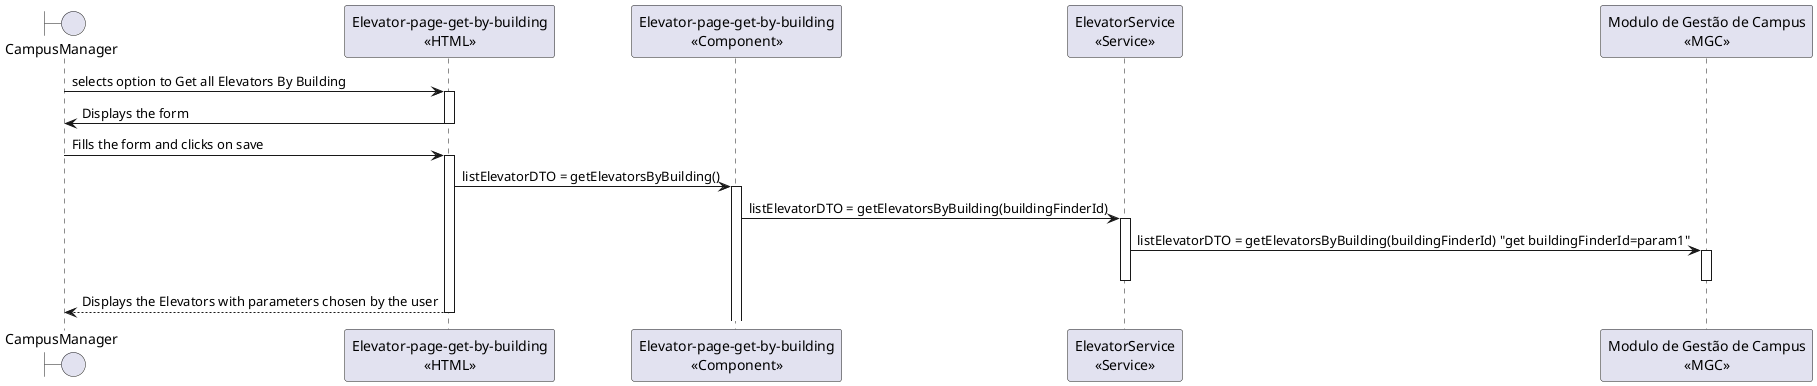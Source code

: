 @startuml Update Elevator
boundary "CampusManager" as x
participant "Elevator-page-get-by-building\n<<HTML>>" as HTML
participant "Elevator-page-get-by-building\n<<Component>>" as Component
participant "ElevatorService\n<<Service>>" as Service
participant "Modulo de Gestão de Campus\n<<MGC>>" as MGC

x -> HTML: selects option to Get all Elevators By Building
activate HTML


x <- HTML: Displays the form
deactivate HTML
x -> HTML: Fills the form and clicks on save
activate HTML
HTML -> Component: listElevatorDTO = getElevatorsByBuilding()
activate Component
Component -> Service: listElevatorDTO = getElevatorsByBuilding(buildingFinderId)
activate Service
Service -> MGC: listElevatorDTO = getElevatorsByBuilding(buildingFinderId) "get buildingFinderId=param1"
activate MGC
deactivate MGC
deactivate Service


x <-- HTML: Displays the Elevators with parameters chosen by the user
deactivate HTML

deactivate HTML
@enduml
